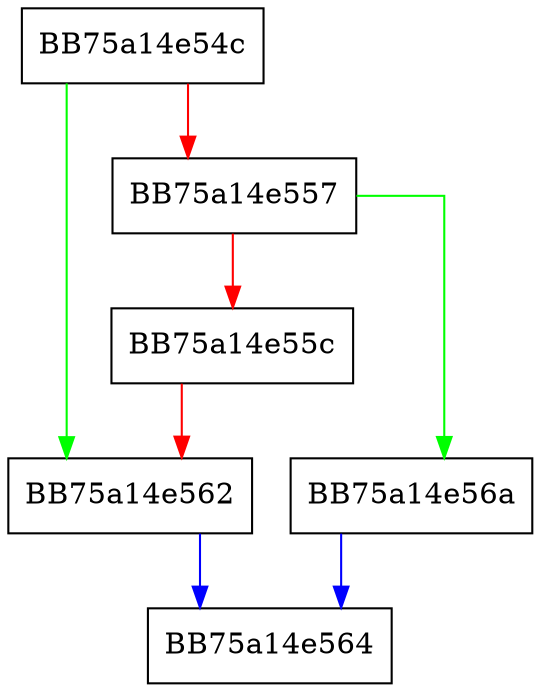 digraph MpGenRandBufferImpl {
  node [shape="box"];
  graph [splines=ortho];
  BB75a14e54c -> BB75a14e562 [color="green"];
  BB75a14e54c -> BB75a14e557 [color="red"];
  BB75a14e557 -> BB75a14e56a [color="green"];
  BB75a14e557 -> BB75a14e55c [color="red"];
  BB75a14e55c -> BB75a14e562 [color="red"];
  BB75a14e562 -> BB75a14e564 [color="blue"];
  BB75a14e56a -> BB75a14e564 [color="blue"];
}